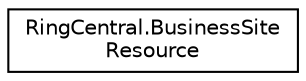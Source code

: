digraph "Graphical Class Hierarchy"
{
 // LATEX_PDF_SIZE
  edge [fontname="Helvetica",fontsize="10",labelfontname="Helvetica",labelfontsize="10"];
  node [fontname="Helvetica",fontsize="10",shape=record];
  rankdir="LR";
  Node0 [label="RingCentral.BusinessSite\lResource",height=0.2,width=0.4,color="black", fillcolor="white", style="filled",URL="$classRingCentral_1_1BusinessSiteResource.html",tooltip=" "];
}
